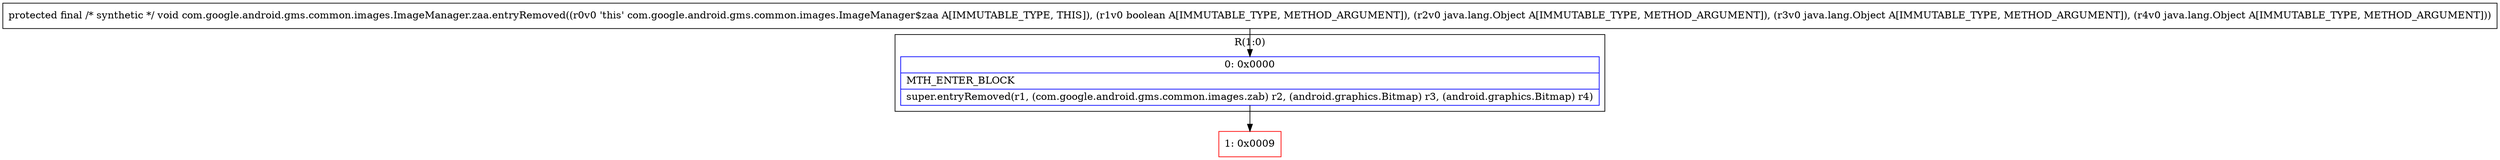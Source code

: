 digraph "CFG forcom.google.android.gms.common.images.ImageManager.zaa.entryRemoved(ZLjava\/lang\/Object;Ljava\/lang\/Object;Ljava\/lang\/Object;)V" {
subgraph cluster_Region_1452538099 {
label = "R(1:0)";
node [shape=record,color=blue];
Node_0 [shape=record,label="{0\:\ 0x0000|MTH_ENTER_BLOCK\l|super.entryRemoved(r1, (com.google.android.gms.common.images.zab) r2, (android.graphics.Bitmap) r3, (android.graphics.Bitmap) r4)\l}"];
}
Node_1 [shape=record,color=red,label="{1\:\ 0x0009}"];
MethodNode[shape=record,label="{protected final \/* synthetic *\/ void com.google.android.gms.common.images.ImageManager.zaa.entryRemoved((r0v0 'this' com.google.android.gms.common.images.ImageManager$zaa A[IMMUTABLE_TYPE, THIS]), (r1v0 boolean A[IMMUTABLE_TYPE, METHOD_ARGUMENT]), (r2v0 java.lang.Object A[IMMUTABLE_TYPE, METHOD_ARGUMENT]), (r3v0 java.lang.Object A[IMMUTABLE_TYPE, METHOD_ARGUMENT]), (r4v0 java.lang.Object A[IMMUTABLE_TYPE, METHOD_ARGUMENT])) }"];
MethodNode -> Node_0;
Node_0 -> Node_1;
}

